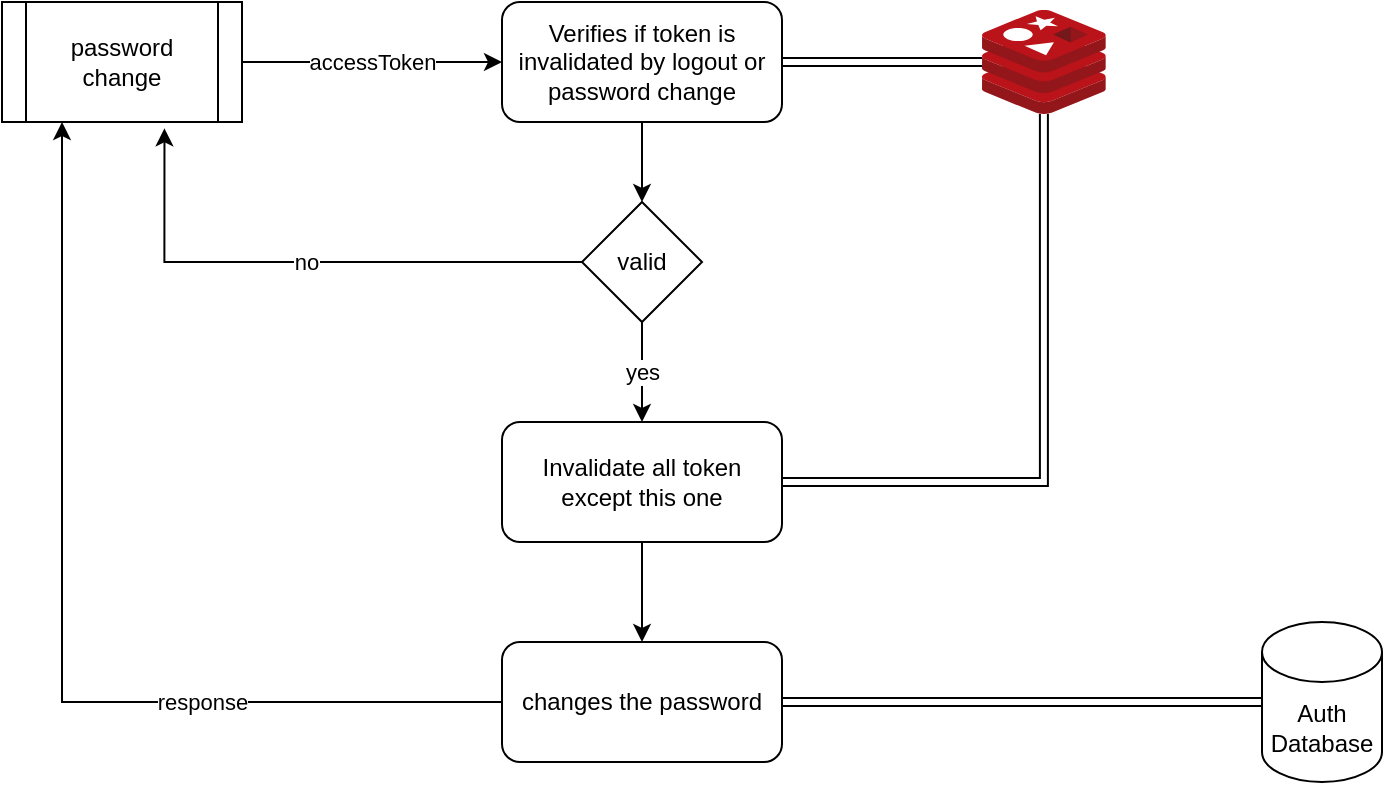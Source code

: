 <mxfile version="22.1.2" type="device">
  <diagram name="Page-1" id="F9cLxRZoqnXiT2SBA169">
    <mxGraphModel dx="1036" dy="606" grid="1" gridSize="10" guides="1" tooltips="1" connect="1" arrows="1" fold="1" page="1" pageScale="1" pageWidth="850" pageHeight="1100" math="0" shadow="0">
      <root>
        <mxCell id="0" />
        <mxCell id="1" parent="0" />
        <mxCell id="VBjXd-iiYCMvNj0GaTi1-22" value="accessToken" style="edgeStyle=orthogonalEdgeStyle;rounded=0;orthogonalLoop=1;jettySize=auto;html=1;exitX=1;exitY=0.5;exitDx=0;exitDy=0;entryX=0;entryY=0.5;entryDx=0;entryDy=0;" parent="1" source="VBjXd-iiYCMvNj0GaTi1-23" target="VBjXd-iiYCMvNj0GaTi1-25" edge="1">
          <mxGeometry relative="1" as="geometry" />
        </mxCell>
        <mxCell id="VBjXd-iiYCMvNj0GaTi1-23" value="password&lt;br&gt;change" style="shape=process;whiteSpace=wrap;html=1;backgroundOutline=1;" parent="1" vertex="1">
          <mxGeometry x="80" y="80" width="120" height="60" as="geometry" />
        </mxCell>
        <mxCell id="VBjXd-iiYCMvNj0GaTi1-24" style="edgeStyle=orthogonalEdgeStyle;rounded=0;orthogonalLoop=1;jettySize=auto;html=1;exitX=0.5;exitY=1;exitDx=0;exitDy=0;entryX=0.5;entryY=0;entryDx=0;entryDy=0;" parent="1" source="VBjXd-iiYCMvNj0GaTi1-25" target="VBjXd-iiYCMvNj0GaTi1-30" edge="1">
          <mxGeometry relative="1" as="geometry" />
        </mxCell>
        <mxCell id="VBjXd-iiYCMvNj0GaTi1-25" value="Verifies if token is invalidated by logout or password change" style="rounded=1;whiteSpace=wrap;html=1;" parent="1" vertex="1">
          <mxGeometry x="330" y="80" width="140" height="60" as="geometry" />
        </mxCell>
        <mxCell id="VBjXd-iiYCMvNj0GaTi1-26" style="edgeStyle=orthogonalEdgeStyle;rounded=0;orthogonalLoop=1;jettySize=auto;html=1;entryX=1;entryY=0.5;entryDx=0;entryDy=0;shape=link;" parent="1" source="VBjXd-iiYCMvNj0GaTi1-28" target="VBjXd-iiYCMvNj0GaTi1-25" edge="1">
          <mxGeometry relative="1" as="geometry" />
        </mxCell>
        <mxCell id="VBjXd-iiYCMvNj0GaTi1-27" style="edgeStyle=orthogonalEdgeStyle;rounded=0;orthogonalLoop=1;jettySize=auto;html=1;entryX=1;entryY=0.5;entryDx=0;entryDy=0;shape=link;" parent="1" source="VBjXd-iiYCMvNj0GaTi1-28" target="VBjXd-iiYCMvNj0GaTi1-32" edge="1">
          <mxGeometry relative="1" as="geometry">
            <Array as="points">
              <mxPoint x="601" y="320" />
            </Array>
          </mxGeometry>
        </mxCell>
        <mxCell id="VBjXd-iiYCMvNj0GaTi1-28" value="" style="image;sketch=0;aspect=fixed;html=1;points=[];align=center;fontSize=12;image=img/lib/mscae/Cache_Redis_Product.svg;" parent="1" vertex="1">
          <mxGeometry x="570" y="84" width="61.9" height="52" as="geometry" />
        </mxCell>
        <mxCell id="VBjXd-iiYCMvNj0GaTi1-29" value="yes" style="edgeStyle=orthogonalEdgeStyle;rounded=0;orthogonalLoop=1;jettySize=auto;html=1;entryX=0.5;entryY=0;entryDx=0;entryDy=0;" parent="1" source="VBjXd-iiYCMvNj0GaTi1-30" target="VBjXd-iiYCMvNj0GaTi1-32" edge="1">
          <mxGeometry relative="1" as="geometry" />
        </mxCell>
        <mxCell id="VBjXd-iiYCMvNj0GaTi1-30" value="valid" style="rhombus;whiteSpace=wrap;html=1;" parent="1" vertex="1">
          <mxGeometry x="370" y="180" width="60" height="60" as="geometry" />
        </mxCell>
        <mxCell id="VBjXd-iiYCMvNj0GaTi1-36" style="edgeStyle=orthogonalEdgeStyle;rounded=0;orthogonalLoop=1;jettySize=auto;html=1;exitX=0.5;exitY=1;exitDx=0;exitDy=0;entryX=0.5;entryY=0;entryDx=0;entryDy=0;" parent="1" source="VBjXd-iiYCMvNj0GaTi1-32" target="VBjXd-iiYCMvNj0GaTi1-35" edge="1">
          <mxGeometry relative="1" as="geometry" />
        </mxCell>
        <mxCell id="VBjXd-iiYCMvNj0GaTi1-32" value="Invalidate all token except this one" style="rounded=1;whiteSpace=wrap;html=1;" parent="1" vertex="1">
          <mxGeometry x="330" y="290" width="140" height="60" as="geometry" />
        </mxCell>
        <mxCell id="VBjXd-iiYCMvNj0GaTi1-33" value="no" style="edgeStyle=orthogonalEdgeStyle;rounded=0;orthogonalLoop=1;jettySize=auto;html=1;exitX=0;exitY=0.5;exitDx=0;exitDy=0;entryX=0.677;entryY=1.053;entryDx=0;entryDy=0;entryPerimeter=0;" parent="1" source="VBjXd-iiYCMvNj0GaTi1-30" target="VBjXd-iiYCMvNj0GaTi1-23" edge="1">
          <mxGeometry relative="1" as="geometry" />
        </mxCell>
        <mxCell id="VBjXd-iiYCMvNj0GaTi1-34" value="Auth&lt;br&gt;Database" style="shape=cylinder3;whiteSpace=wrap;html=1;boundedLbl=1;backgroundOutline=1;size=15;" parent="1" vertex="1">
          <mxGeometry x="710" y="390" width="60" height="80" as="geometry" />
        </mxCell>
        <mxCell id="VBjXd-iiYCMvNj0GaTi1-38" value="response" style="edgeStyle=orthogonalEdgeStyle;rounded=0;orthogonalLoop=1;jettySize=auto;html=1;entryX=0.25;entryY=1;entryDx=0;entryDy=0;" parent="1" source="VBjXd-iiYCMvNj0GaTi1-35" target="VBjXd-iiYCMvNj0GaTi1-23" edge="1">
          <mxGeometry x="-0.412" relative="1" as="geometry">
            <mxPoint as="offset" />
          </mxGeometry>
        </mxCell>
        <mxCell id="VBjXd-iiYCMvNj0GaTi1-35" value="changes the password" style="rounded=1;whiteSpace=wrap;html=1;" parent="1" vertex="1">
          <mxGeometry x="330" y="400" width="140" height="60" as="geometry" />
        </mxCell>
        <mxCell id="VBjXd-iiYCMvNj0GaTi1-37" style="edgeStyle=orthogonalEdgeStyle;rounded=0;orthogonalLoop=1;jettySize=auto;html=1;exitX=1;exitY=0.5;exitDx=0;exitDy=0;entryX=0;entryY=0.5;entryDx=0;entryDy=0;entryPerimeter=0;shape=link;" parent="1" source="VBjXd-iiYCMvNj0GaTi1-35" target="VBjXd-iiYCMvNj0GaTi1-34" edge="1">
          <mxGeometry relative="1" as="geometry" />
        </mxCell>
      </root>
    </mxGraphModel>
  </diagram>
</mxfile>
